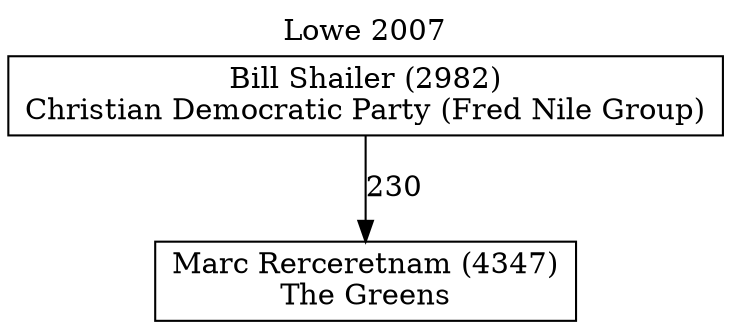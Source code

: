 // House preference flow
digraph "Marc Rerceretnam (4347)_Lowe_2007" {
	graph [label="Lowe 2007" labelloc=t mclimit=10]
	node [shape=box]
	"Bill Shailer (2982)" [label="Bill Shailer (2982)
Christian Democratic Party (Fred Nile Group)"]
	"Marc Rerceretnam (4347)" [label="Marc Rerceretnam (4347)
The Greens"]
	"Bill Shailer (2982)" -> "Marc Rerceretnam (4347)" [label=230]
}
